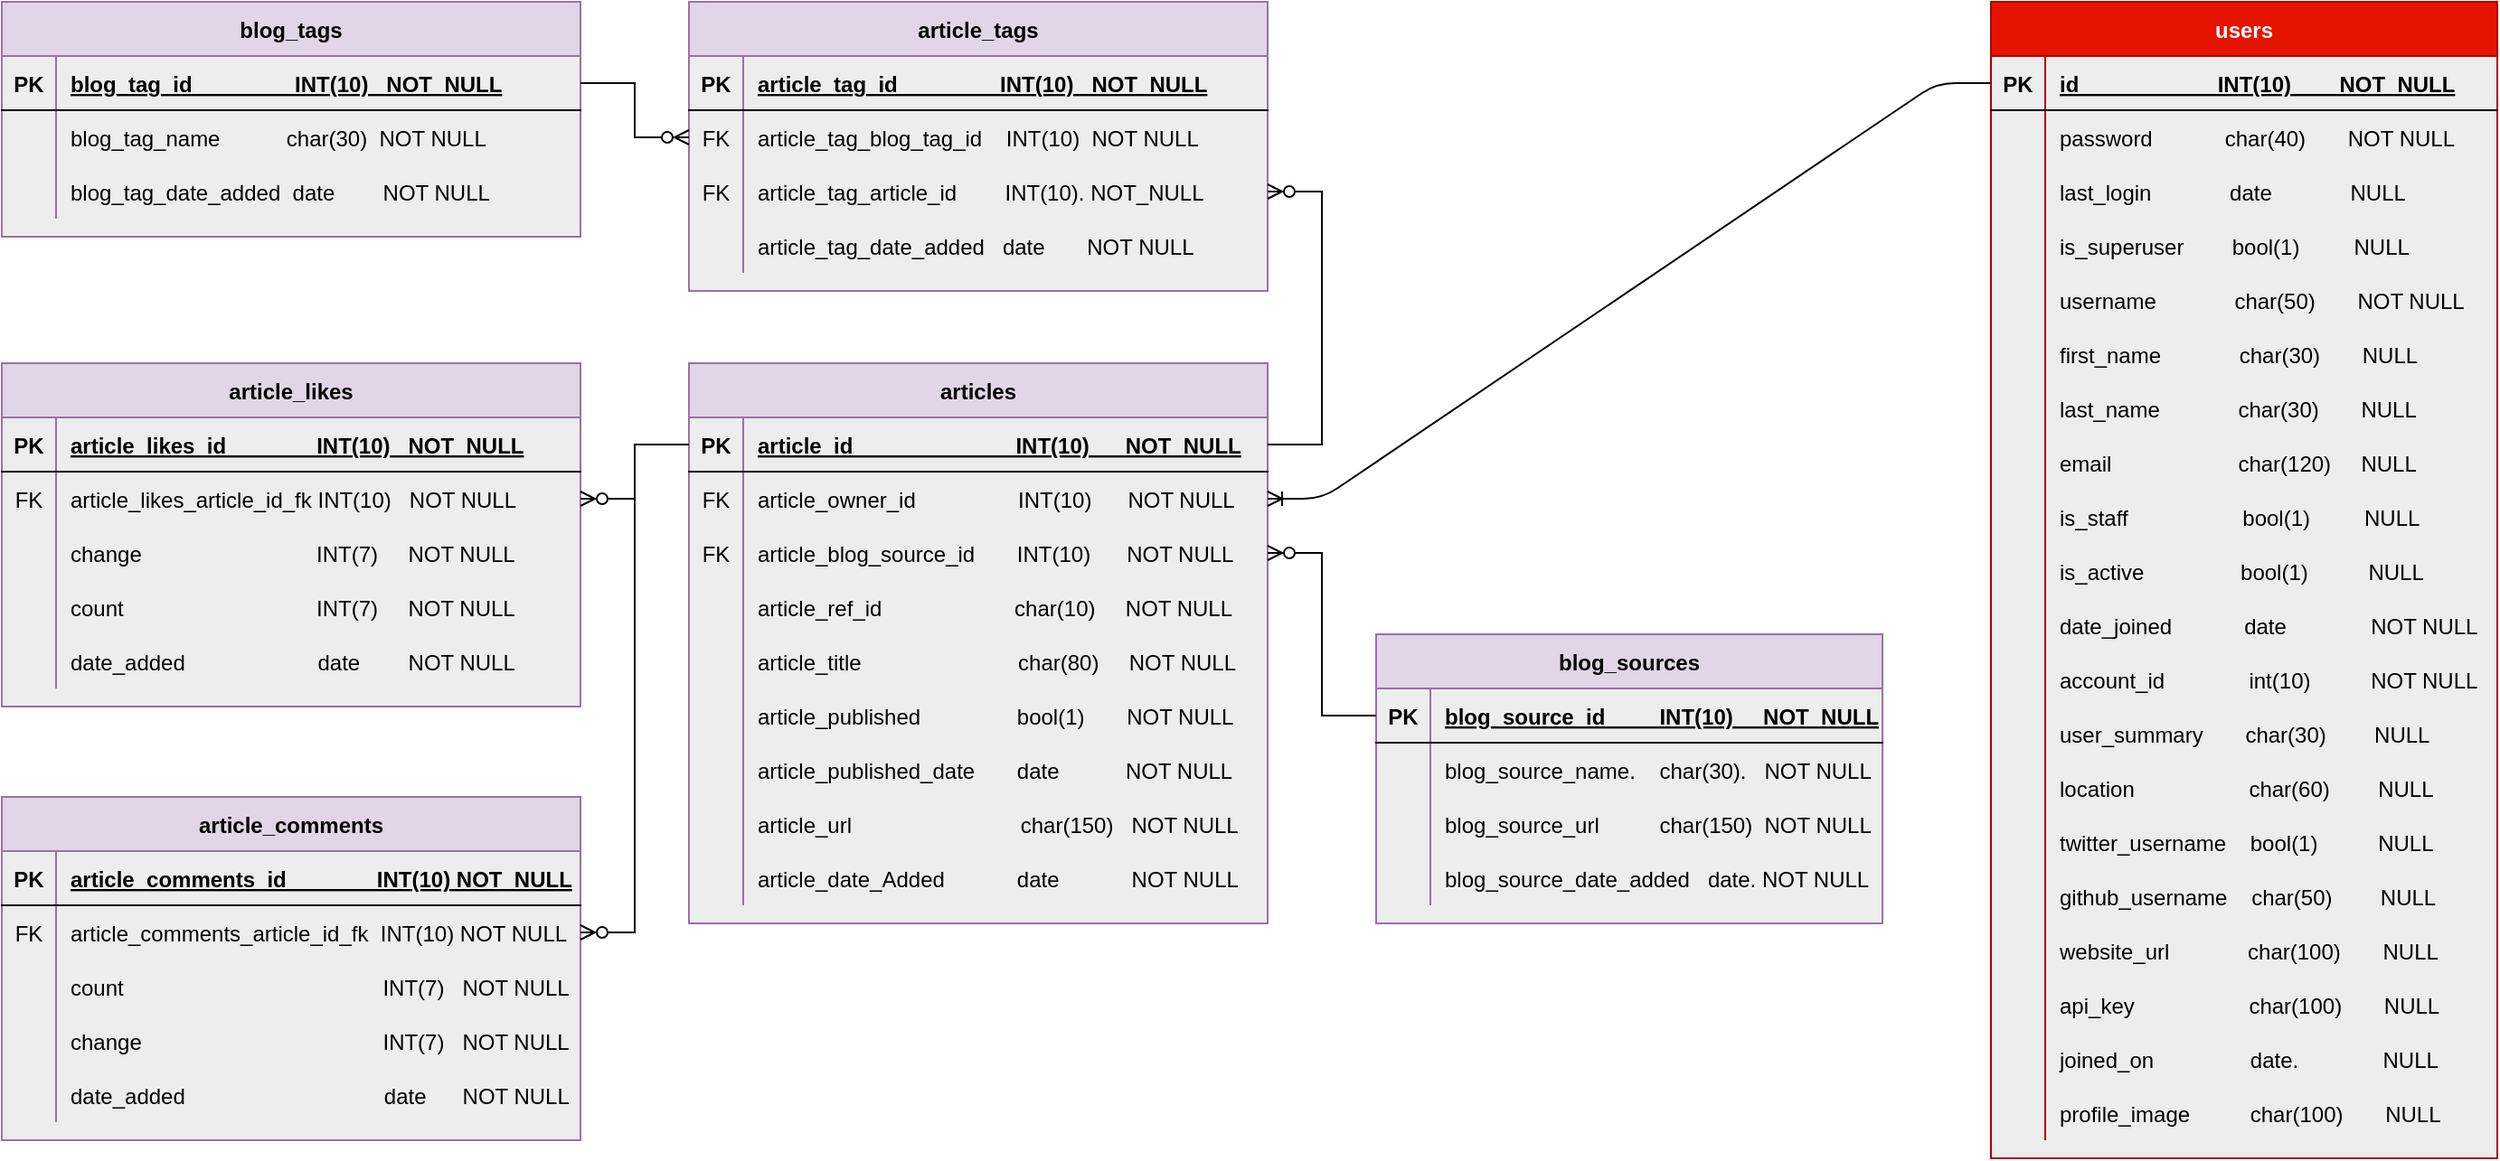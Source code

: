 <mxfile>
    <diagram id="R2lEEEUBdFMjLlhIrx00" name="Page-1">
        <mxGraphModel dx="1155" dy="866" grid="1" gridSize="10" guides="1" tooltips="1" connect="1" arrows="1" fold="1" page="1" pageScale="1" pageWidth="1654" pageHeight="1169" math="0" shadow="0" extFonts="Permanent Marker^https://fonts.googleapis.com/css?family=Permanent+Marker">
            <root>
                <mxCell id="0"/>
                <mxCell id="1" parent="0"/>
                <mxCell id="Ue4qwnbdkl6kaEeWjxki-61" value="articles" style="shape=table;startSize=30;container=1;collapsible=1;childLayout=tableLayout;fixedRows=1;rowLines=0;fontStyle=1;align=center;resizeLast=1;fillColor=#e1d5e7;strokeColor=#9673a6;swimlaneFillColor=#EDEDED;" parent="1" vertex="1">
                    <mxGeometry x="520" y="440" width="320" height="310" as="geometry"/>
                </mxCell>
                <mxCell id="Ue4qwnbdkl6kaEeWjxki-62" value="" style="shape=partialRectangle;collapsible=0;dropTarget=0;pointerEvents=0;fillColor=none;points=[[0,0.5],[1,0.5]];portConstraint=eastwest;top=0;left=0;right=0;bottom=1;" parent="Ue4qwnbdkl6kaEeWjxki-61" vertex="1">
                    <mxGeometry y="30" width="320" height="30" as="geometry"/>
                </mxCell>
                <mxCell id="Ue4qwnbdkl6kaEeWjxki-63" value="PK" style="shape=partialRectangle;overflow=hidden;connectable=0;fillColor=none;top=0;left=0;bottom=0;right=0;fontStyle=1;" parent="Ue4qwnbdkl6kaEeWjxki-62" vertex="1">
                    <mxGeometry width="30" height="30" as="geometry">
                        <mxRectangle width="30" height="30" as="alternateBounds"/>
                    </mxGeometry>
                </mxCell>
                <mxCell id="Ue4qwnbdkl6kaEeWjxki-64" value="article_id                           INT(10)      NOT_NULL" style="shape=partialRectangle;overflow=hidden;connectable=0;fillColor=none;top=0;left=0;bottom=0;right=0;align=left;spacingLeft=6;fontStyle=5;" parent="Ue4qwnbdkl6kaEeWjxki-62" vertex="1">
                    <mxGeometry x="30" width="290" height="30" as="geometry">
                        <mxRectangle width="290" height="30" as="alternateBounds"/>
                    </mxGeometry>
                </mxCell>
                <mxCell id="Ue4qwnbdkl6kaEeWjxki-101" value="" style="shape=tableRow;horizontal=0;startSize=0;swimlaneHead=0;swimlaneBody=0;fillColor=none;collapsible=0;dropTarget=0;points=[[0,0.5],[1,0.5]];portConstraint=eastwest;top=0;left=0;right=0;bottom=0;" parent="Ue4qwnbdkl6kaEeWjxki-61" vertex="1">
                    <mxGeometry y="60" width="320" height="30" as="geometry"/>
                </mxCell>
                <mxCell id="Ue4qwnbdkl6kaEeWjxki-102" value="FK" style="shape=partialRectangle;connectable=0;fillColor=none;top=0;left=0;bottom=0;right=0;editable=1;overflow=hidden;" parent="Ue4qwnbdkl6kaEeWjxki-101" vertex="1">
                    <mxGeometry width="30" height="30" as="geometry">
                        <mxRectangle width="30" height="30" as="alternateBounds"/>
                    </mxGeometry>
                </mxCell>
                <mxCell id="Ue4qwnbdkl6kaEeWjxki-103" value="article_owner_id                 INT(10)      NOT NULL" style="shape=partialRectangle;connectable=0;fillColor=none;top=0;left=0;bottom=0;right=0;align=left;spacingLeft=6;overflow=hidden;" parent="Ue4qwnbdkl6kaEeWjxki-101" vertex="1">
                    <mxGeometry x="30" width="290" height="30" as="geometry">
                        <mxRectangle width="290" height="30" as="alternateBounds"/>
                    </mxGeometry>
                </mxCell>
                <mxCell id="Ue4qwnbdkl6kaEeWjxki-65" value="" style="shape=partialRectangle;collapsible=0;dropTarget=0;pointerEvents=0;fillColor=none;points=[[0,0.5],[1,0.5]];portConstraint=eastwest;top=0;left=0;right=0;bottom=0;" parent="Ue4qwnbdkl6kaEeWjxki-61" vertex="1">
                    <mxGeometry y="90" width="320" height="30" as="geometry"/>
                </mxCell>
                <mxCell id="Ue4qwnbdkl6kaEeWjxki-66" value="FK" style="shape=partialRectangle;overflow=hidden;connectable=0;fillColor=none;top=0;left=0;bottom=0;right=0;" parent="Ue4qwnbdkl6kaEeWjxki-65" vertex="1">
                    <mxGeometry width="30" height="30" as="geometry">
                        <mxRectangle width="30" height="30" as="alternateBounds"/>
                    </mxGeometry>
                </mxCell>
                <mxCell id="Ue4qwnbdkl6kaEeWjxki-67" value="article_blog_source_id       INT(10)      NOT NULL" style="shape=partialRectangle;overflow=hidden;connectable=0;fillColor=none;top=0;left=0;bottom=0;right=0;align=left;spacingLeft=6;" parent="Ue4qwnbdkl6kaEeWjxki-65" vertex="1">
                    <mxGeometry x="30" width="290" height="30" as="geometry">
                        <mxRectangle width="290" height="30" as="alternateBounds"/>
                    </mxGeometry>
                </mxCell>
                <mxCell id="Ue4qwnbdkl6kaEeWjxki-68" value="" style="shape=tableRow;horizontal=0;startSize=0;swimlaneHead=0;swimlaneBody=0;fillColor=none;collapsible=0;dropTarget=0;points=[[0,0.5],[1,0.5]];portConstraint=eastwest;top=0;left=0;right=0;bottom=0;" parent="Ue4qwnbdkl6kaEeWjxki-61" vertex="1">
                    <mxGeometry y="120" width="320" height="30" as="geometry"/>
                </mxCell>
                <mxCell id="Ue4qwnbdkl6kaEeWjxki-69" value="" style="shape=partialRectangle;connectable=0;fillColor=none;top=0;left=0;bottom=0;right=0;fontStyle=0;overflow=hidden;" parent="Ue4qwnbdkl6kaEeWjxki-68" vertex="1">
                    <mxGeometry width="30" height="30" as="geometry">
                        <mxRectangle width="30" height="30" as="alternateBounds"/>
                    </mxGeometry>
                </mxCell>
                <mxCell id="Ue4qwnbdkl6kaEeWjxki-70" value="article_ref_id                      char(10)     NOT NULL" style="shape=partialRectangle;connectable=0;fillColor=none;top=0;left=0;bottom=0;right=0;align=left;spacingLeft=6;fontStyle=0;overflow=hidden;" parent="Ue4qwnbdkl6kaEeWjxki-68" vertex="1">
                    <mxGeometry x="30" width="290" height="30" as="geometry">
                        <mxRectangle width="290" height="30" as="alternateBounds"/>
                    </mxGeometry>
                </mxCell>
                <mxCell id="Ue4qwnbdkl6kaEeWjxki-71" value="" style="shape=tableRow;horizontal=0;startSize=0;swimlaneHead=0;swimlaneBody=0;fillColor=none;collapsible=0;dropTarget=0;points=[[0,0.5],[1,0.5]];portConstraint=eastwest;top=0;left=0;right=0;bottom=0;" parent="Ue4qwnbdkl6kaEeWjxki-61" vertex="1">
                    <mxGeometry y="150" width="320" height="30" as="geometry"/>
                </mxCell>
                <mxCell id="Ue4qwnbdkl6kaEeWjxki-72" value="" style="shape=partialRectangle;connectable=0;fillColor=none;top=0;left=0;bottom=0;right=0;editable=1;overflow=hidden;" parent="Ue4qwnbdkl6kaEeWjxki-71" vertex="1">
                    <mxGeometry width="30" height="30" as="geometry">
                        <mxRectangle width="30" height="30" as="alternateBounds"/>
                    </mxGeometry>
                </mxCell>
                <mxCell id="Ue4qwnbdkl6kaEeWjxki-73" value="article_title                          char(80)     NOT NULL" style="shape=partialRectangle;connectable=0;fillColor=none;top=0;left=0;bottom=0;right=0;align=left;spacingLeft=6;overflow=hidden;" parent="Ue4qwnbdkl6kaEeWjxki-71" vertex="1">
                    <mxGeometry x="30" width="290" height="30" as="geometry">
                        <mxRectangle width="290" height="30" as="alternateBounds"/>
                    </mxGeometry>
                </mxCell>
                <mxCell id="Ue4qwnbdkl6kaEeWjxki-74" value="" style="shape=tableRow;horizontal=0;startSize=0;swimlaneHead=0;swimlaneBody=0;fillColor=none;collapsible=0;dropTarget=0;points=[[0,0.5],[1,0.5]];portConstraint=eastwest;top=0;left=0;right=0;bottom=0;" parent="Ue4qwnbdkl6kaEeWjxki-61" vertex="1">
                    <mxGeometry y="180" width="320" height="30" as="geometry"/>
                </mxCell>
                <mxCell id="Ue4qwnbdkl6kaEeWjxki-75" value="" style="shape=partialRectangle;connectable=0;fillColor=none;top=0;left=0;bottom=0;right=0;editable=1;overflow=hidden;" parent="Ue4qwnbdkl6kaEeWjxki-74" vertex="1">
                    <mxGeometry width="30" height="30" as="geometry">
                        <mxRectangle width="30" height="30" as="alternateBounds"/>
                    </mxGeometry>
                </mxCell>
                <mxCell id="Ue4qwnbdkl6kaEeWjxki-76" value="article_published                bool(1)       NOT NULL" style="shape=partialRectangle;connectable=0;fillColor=none;top=0;left=0;bottom=0;right=0;align=left;spacingLeft=6;overflow=hidden;" parent="Ue4qwnbdkl6kaEeWjxki-74" vertex="1">
                    <mxGeometry x="30" width="290" height="30" as="geometry">
                        <mxRectangle width="290" height="30" as="alternateBounds"/>
                    </mxGeometry>
                </mxCell>
                <mxCell id="Ue4qwnbdkl6kaEeWjxki-77" value="" style="shape=tableRow;horizontal=0;startSize=0;swimlaneHead=0;swimlaneBody=0;fillColor=none;collapsible=0;dropTarget=0;points=[[0,0.5],[1,0.5]];portConstraint=eastwest;top=0;left=0;right=0;bottom=0;" parent="Ue4qwnbdkl6kaEeWjxki-61" vertex="1">
                    <mxGeometry y="210" width="320" height="30" as="geometry"/>
                </mxCell>
                <mxCell id="Ue4qwnbdkl6kaEeWjxki-78" value="" style="shape=partialRectangle;connectable=0;fillColor=none;top=0;left=0;bottom=0;right=0;editable=1;overflow=hidden;" parent="Ue4qwnbdkl6kaEeWjxki-77" vertex="1">
                    <mxGeometry width="30" height="30" as="geometry">
                        <mxRectangle width="30" height="30" as="alternateBounds"/>
                    </mxGeometry>
                </mxCell>
                <mxCell id="Ue4qwnbdkl6kaEeWjxki-79" value="article_published_date       date           NOT NULL" style="shape=partialRectangle;connectable=0;fillColor=none;top=0;left=0;bottom=0;right=0;align=left;spacingLeft=6;overflow=hidden;" parent="Ue4qwnbdkl6kaEeWjxki-77" vertex="1">
                    <mxGeometry x="30" width="290" height="30" as="geometry">
                        <mxRectangle width="290" height="30" as="alternateBounds"/>
                    </mxGeometry>
                </mxCell>
                <mxCell id="Ue4qwnbdkl6kaEeWjxki-80" value="" style="shape=tableRow;horizontal=0;startSize=0;swimlaneHead=0;swimlaneBody=0;fillColor=none;collapsible=0;dropTarget=0;points=[[0,0.5],[1,0.5]];portConstraint=eastwest;top=0;left=0;right=0;bottom=0;" parent="Ue4qwnbdkl6kaEeWjxki-61" vertex="1">
                    <mxGeometry y="240" width="320" height="30" as="geometry"/>
                </mxCell>
                <mxCell id="Ue4qwnbdkl6kaEeWjxki-81" value="" style="shape=partialRectangle;connectable=0;fillColor=none;top=0;left=0;bottom=0;right=0;editable=1;overflow=hidden;" parent="Ue4qwnbdkl6kaEeWjxki-80" vertex="1">
                    <mxGeometry width="30" height="30" as="geometry">
                        <mxRectangle width="30" height="30" as="alternateBounds"/>
                    </mxGeometry>
                </mxCell>
                <mxCell id="Ue4qwnbdkl6kaEeWjxki-82" value="article_url                            char(150)   NOT NULL" style="shape=partialRectangle;connectable=0;fillColor=none;top=0;left=0;bottom=0;right=0;align=left;spacingLeft=6;overflow=hidden;" parent="Ue4qwnbdkl6kaEeWjxki-80" vertex="1">
                    <mxGeometry x="30" width="290" height="30" as="geometry">
                        <mxRectangle width="290" height="30" as="alternateBounds"/>
                    </mxGeometry>
                </mxCell>
                <mxCell id="Ue4qwnbdkl6kaEeWjxki-98" value="" style="shape=tableRow;horizontal=0;startSize=0;swimlaneHead=0;swimlaneBody=0;fillColor=none;collapsible=0;dropTarget=0;points=[[0,0.5],[1,0.5]];portConstraint=eastwest;top=0;left=0;right=0;bottom=0;" parent="Ue4qwnbdkl6kaEeWjxki-61" vertex="1">
                    <mxGeometry y="270" width="320" height="30" as="geometry"/>
                </mxCell>
                <mxCell id="Ue4qwnbdkl6kaEeWjxki-99" value="" style="shape=partialRectangle;connectable=0;fillColor=none;top=0;left=0;bottom=0;right=0;editable=1;overflow=hidden;" parent="Ue4qwnbdkl6kaEeWjxki-98" vertex="1">
                    <mxGeometry width="30" height="30" as="geometry">
                        <mxRectangle width="30" height="30" as="alternateBounds"/>
                    </mxGeometry>
                </mxCell>
                <mxCell id="Ue4qwnbdkl6kaEeWjxki-100" value="article_date_Added            date            NOT NULL" style="shape=partialRectangle;connectable=0;fillColor=none;top=0;left=0;bottom=0;right=0;align=left;spacingLeft=6;overflow=hidden;" parent="Ue4qwnbdkl6kaEeWjxki-98" vertex="1">
                    <mxGeometry x="30" width="290" height="30" as="geometry">
                        <mxRectangle width="290" height="30" as="alternateBounds"/>
                    </mxGeometry>
                </mxCell>
                <mxCell id="Ue4qwnbdkl6kaEeWjxki-104" value="blog_sources" style="shape=table;startSize=30;container=1;collapsible=1;childLayout=tableLayout;fixedRows=1;rowLines=0;fontStyle=1;align=center;resizeLast=1;fillColor=#e1d5e7;strokeColor=#9673a6;swimlaneFillColor=#EDEDED;" parent="1" vertex="1">
                    <mxGeometry x="900" y="590" width="280" height="160" as="geometry"/>
                </mxCell>
                <mxCell id="Ue4qwnbdkl6kaEeWjxki-105" value="" style="shape=partialRectangle;collapsible=0;dropTarget=0;pointerEvents=0;fillColor=none;points=[[0,0.5],[1,0.5]];portConstraint=eastwest;top=0;left=0;right=0;bottom=1;" parent="Ue4qwnbdkl6kaEeWjxki-104" vertex="1">
                    <mxGeometry y="30" width="280" height="30" as="geometry"/>
                </mxCell>
                <mxCell id="Ue4qwnbdkl6kaEeWjxki-106" value="PK" style="shape=partialRectangle;overflow=hidden;connectable=0;fillColor=none;top=0;left=0;bottom=0;right=0;fontStyle=1;" parent="Ue4qwnbdkl6kaEeWjxki-105" vertex="1">
                    <mxGeometry width="30" height="30" as="geometry">
                        <mxRectangle width="30" height="30" as="alternateBounds"/>
                    </mxGeometry>
                </mxCell>
                <mxCell id="Ue4qwnbdkl6kaEeWjxki-107" value="blog_source_id         INT(10)     NOT_NULL" style="shape=partialRectangle;overflow=hidden;connectable=0;fillColor=none;top=0;left=0;bottom=0;right=0;align=left;spacingLeft=6;fontStyle=5;" parent="Ue4qwnbdkl6kaEeWjxki-105" vertex="1">
                    <mxGeometry x="30" width="250" height="30" as="geometry">
                        <mxRectangle width="250" height="30" as="alternateBounds"/>
                    </mxGeometry>
                </mxCell>
                <mxCell id="Ue4qwnbdkl6kaEeWjxki-108" value="" style="shape=partialRectangle;collapsible=0;dropTarget=0;pointerEvents=0;fillColor=none;points=[[0,0.5],[1,0.5]];portConstraint=eastwest;top=0;left=0;right=0;bottom=0;" parent="Ue4qwnbdkl6kaEeWjxki-104" vertex="1">
                    <mxGeometry y="60" width="280" height="30" as="geometry"/>
                </mxCell>
                <mxCell id="Ue4qwnbdkl6kaEeWjxki-109" value="" style="shape=partialRectangle;overflow=hidden;connectable=0;fillColor=none;top=0;left=0;bottom=0;right=0;" parent="Ue4qwnbdkl6kaEeWjxki-108" vertex="1">
                    <mxGeometry width="30" height="30" as="geometry">
                        <mxRectangle width="30" height="30" as="alternateBounds"/>
                    </mxGeometry>
                </mxCell>
                <mxCell id="Ue4qwnbdkl6kaEeWjxki-110" value="blog_source_name.    char(30).   NOT NULL" style="shape=partialRectangle;overflow=hidden;connectable=0;fillColor=none;top=0;left=0;bottom=0;right=0;align=left;spacingLeft=6;" parent="Ue4qwnbdkl6kaEeWjxki-108" vertex="1">
                    <mxGeometry x="30" width="250" height="30" as="geometry">
                        <mxRectangle width="250" height="30" as="alternateBounds"/>
                    </mxGeometry>
                </mxCell>
                <mxCell id="Ue4qwnbdkl6kaEeWjxki-111" value="" style="shape=tableRow;horizontal=0;startSize=0;swimlaneHead=0;swimlaneBody=0;fillColor=none;collapsible=0;dropTarget=0;points=[[0,0.5],[1,0.5]];portConstraint=eastwest;top=0;left=0;right=0;bottom=0;" parent="Ue4qwnbdkl6kaEeWjxki-104" vertex="1">
                    <mxGeometry y="90" width="280" height="30" as="geometry"/>
                </mxCell>
                <mxCell id="Ue4qwnbdkl6kaEeWjxki-112" value="" style="shape=partialRectangle;connectable=0;fillColor=none;top=0;left=0;bottom=0;right=0;fontStyle=0;overflow=hidden;" parent="Ue4qwnbdkl6kaEeWjxki-111" vertex="1">
                    <mxGeometry width="30" height="30" as="geometry">
                        <mxRectangle width="30" height="30" as="alternateBounds"/>
                    </mxGeometry>
                </mxCell>
                <mxCell id="Ue4qwnbdkl6kaEeWjxki-113" value="blog_source_url          char(150)  NOT NULL" style="shape=partialRectangle;connectable=0;fillColor=none;top=0;left=0;bottom=0;right=0;align=left;spacingLeft=6;fontStyle=0;overflow=hidden;" parent="Ue4qwnbdkl6kaEeWjxki-111" vertex="1">
                    <mxGeometry x="30" width="250" height="30" as="geometry">
                        <mxRectangle width="250" height="30" as="alternateBounds"/>
                    </mxGeometry>
                </mxCell>
                <mxCell id="Ue4qwnbdkl6kaEeWjxki-114" value="" style="shape=tableRow;horizontal=0;startSize=0;swimlaneHead=0;swimlaneBody=0;fillColor=none;collapsible=0;dropTarget=0;points=[[0,0.5],[1,0.5]];portConstraint=eastwest;top=0;left=0;right=0;bottom=0;" parent="Ue4qwnbdkl6kaEeWjxki-104" vertex="1">
                    <mxGeometry y="120" width="280" height="30" as="geometry"/>
                </mxCell>
                <mxCell id="Ue4qwnbdkl6kaEeWjxki-115" value="" style="shape=partialRectangle;connectable=0;fillColor=none;top=0;left=0;bottom=0;right=0;editable=1;overflow=hidden;" parent="Ue4qwnbdkl6kaEeWjxki-114" vertex="1">
                    <mxGeometry width="30" height="30" as="geometry">
                        <mxRectangle width="30" height="30" as="alternateBounds"/>
                    </mxGeometry>
                </mxCell>
                <mxCell id="Ue4qwnbdkl6kaEeWjxki-116" value="blog_source_date_added   date. NOT NULL" style="shape=partialRectangle;connectable=0;fillColor=none;top=0;left=0;bottom=0;right=0;align=left;spacingLeft=6;overflow=hidden;" parent="Ue4qwnbdkl6kaEeWjxki-114" vertex="1">
                    <mxGeometry x="30" width="250" height="30" as="geometry">
                        <mxRectangle width="250" height="30" as="alternateBounds"/>
                    </mxGeometry>
                </mxCell>
                <mxCell id="Ue4qwnbdkl6kaEeWjxki-129" value="blog_tags" style="shape=table;startSize=30;container=1;collapsible=1;childLayout=tableLayout;fixedRows=1;rowLines=0;fontStyle=1;align=center;resizeLast=1;fillColor=#e1d5e7;strokeColor=#9673a6;swimlaneFillColor=#EDEDED;" parent="1" vertex="1">
                    <mxGeometry x="140" y="240" width="320" height="130" as="geometry"/>
                </mxCell>
                <mxCell id="Ue4qwnbdkl6kaEeWjxki-130" value="" style="shape=partialRectangle;collapsible=0;dropTarget=0;pointerEvents=0;fillColor=none;points=[[0,0.5],[1,0.5]];portConstraint=eastwest;top=0;left=0;right=0;bottom=1;" parent="Ue4qwnbdkl6kaEeWjxki-129" vertex="1">
                    <mxGeometry y="30" width="320" height="30" as="geometry"/>
                </mxCell>
                <mxCell id="Ue4qwnbdkl6kaEeWjxki-131" value="PK" style="shape=partialRectangle;overflow=hidden;connectable=0;fillColor=none;top=0;left=0;bottom=0;right=0;fontStyle=1;" parent="Ue4qwnbdkl6kaEeWjxki-130" vertex="1">
                    <mxGeometry width="30" height="30" as="geometry">
                        <mxRectangle width="30" height="30" as="alternateBounds"/>
                    </mxGeometry>
                </mxCell>
                <mxCell id="Ue4qwnbdkl6kaEeWjxki-132" value="blog_tag_id                 INT(10)   NOT_NULL" style="shape=partialRectangle;overflow=hidden;connectable=0;fillColor=none;top=0;left=0;bottom=0;right=0;align=left;spacingLeft=6;fontStyle=5;" parent="Ue4qwnbdkl6kaEeWjxki-130" vertex="1">
                    <mxGeometry x="30" width="290" height="30" as="geometry">
                        <mxRectangle width="290" height="30" as="alternateBounds"/>
                    </mxGeometry>
                </mxCell>
                <mxCell id="Ue4qwnbdkl6kaEeWjxki-133" value="" style="shape=partialRectangle;collapsible=0;dropTarget=0;pointerEvents=0;fillColor=none;points=[[0,0.5],[1,0.5]];portConstraint=eastwest;top=0;left=0;right=0;bottom=0;" parent="Ue4qwnbdkl6kaEeWjxki-129" vertex="1">
                    <mxGeometry y="60" width="320" height="30" as="geometry"/>
                </mxCell>
                <mxCell id="Ue4qwnbdkl6kaEeWjxki-134" value="" style="shape=partialRectangle;overflow=hidden;connectable=0;fillColor=none;top=0;left=0;bottom=0;right=0;" parent="Ue4qwnbdkl6kaEeWjxki-133" vertex="1">
                    <mxGeometry width="30" height="30" as="geometry">
                        <mxRectangle width="30" height="30" as="alternateBounds"/>
                    </mxGeometry>
                </mxCell>
                <mxCell id="Ue4qwnbdkl6kaEeWjxki-135" value="blog_tag_name           char(30)  NOT NULL" style="shape=partialRectangle;overflow=hidden;connectable=0;fillColor=none;top=0;left=0;bottom=0;right=0;align=left;spacingLeft=6;" parent="Ue4qwnbdkl6kaEeWjxki-133" vertex="1">
                    <mxGeometry x="30" width="290" height="30" as="geometry">
                        <mxRectangle width="290" height="30" as="alternateBounds"/>
                    </mxGeometry>
                </mxCell>
                <mxCell id="Ue4qwnbdkl6kaEeWjxki-139" value="" style="shape=tableRow;horizontal=0;startSize=0;swimlaneHead=0;swimlaneBody=0;fillColor=none;collapsible=0;dropTarget=0;points=[[0,0.5],[1,0.5]];portConstraint=eastwest;top=0;left=0;right=0;bottom=0;" parent="Ue4qwnbdkl6kaEeWjxki-129" vertex="1">
                    <mxGeometry y="90" width="320" height="30" as="geometry"/>
                </mxCell>
                <mxCell id="Ue4qwnbdkl6kaEeWjxki-140" value="" style="shape=partialRectangle;connectable=0;fillColor=none;top=0;left=0;bottom=0;right=0;editable=1;overflow=hidden;" parent="Ue4qwnbdkl6kaEeWjxki-139" vertex="1">
                    <mxGeometry width="30" height="30" as="geometry">
                        <mxRectangle width="30" height="30" as="alternateBounds"/>
                    </mxGeometry>
                </mxCell>
                <mxCell id="Ue4qwnbdkl6kaEeWjxki-141" value="blog_tag_date_added  date        NOT NULL" style="shape=partialRectangle;connectable=0;fillColor=none;top=0;left=0;bottom=0;right=0;align=left;spacingLeft=6;overflow=hidden;" parent="Ue4qwnbdkl6kaEeWjxki-139" vertex="1">
                    <mxGeometry x="30" width="290" height="30" as="geometry">
                        <mxRectangle width="290" height="30" as="alternateBounds"/>
                    </mxGeometry>
                </mxCell>
                <mxCell id="Ue4qwnbdkl6kaEeWjxki-153" value="" style="edgeStyle=entityRelationEdgeStyle;fontSize=12;html=1;endArrow=ERzeroToMany;endFill=1;rounded=0;exitX=0;exitY=0.5;exitDx=0;exitDy=0;entryX=1;entryY=0.5;entryDx=0;entryDy=0;" parent="1" source="Ue4qwnbdkl6kaEeWjxki-105" target="Ue4qwnbdkl6kaEeWjxki-65" edge="1">
                    <mxGeometry width="100" height="100" relative="1" as="geometry">
                        <mxPoint x="430" y="320" as="sourcePoint"/>
                        <mxPoint x="310" y="320" as="targetPoint"/>
                    </mxGeometry>
                </mxCell>
                <mxCell id="Ue4qwnbdkl6kaEeWjxki-154" value="article_likes" style="shape=table;startSize=30;container=1;collapsible=1;childLayout=tableLayout;fixedRows=1;rowLines=0;fontStyle=1;align=center;resizeLast=1;fillColor=#e1d5e7;strokeColor=#9673a6;swimlaneFillColor=#EDEDED;" parent="1" vertex="1">
                    <mxGeometry x="140" y="440" width="320" height="190" as="geometry">
                        <mxRectangle x="80" y="480" width="110" height="30" as="alternateBounds"/>
                    </mxGeometry>
                </mxCell>
                <mxCell id="Ue4qwnbdkl6kaEeWjxki-155" value="" style="shape=partialRectangle;collapsible=0;dropTarget=0;pointerEvents=0;fillColor=none;points=[[0,0.5],[1,0.5]];portConstraint=eastwest;top=0;left=0;right=0;bottom=1;" parent="Ue4qwnbdkl6kaEeWjxki-154" vertex="1">
                    <mxGeometry y="30" width="320" height="30" as="geometry"/>
                </mxCell>
                <mxCell id="Ue4qwnbdkl6kaEeWjxki-156" value="PK" style="shape=partialRectangle;overflow=hidden;connectable=0;fillColor=none;top=0;left=0;bottom=0;right=0;fontStyle=1;" parent="Ue4qwnbdkl6kaEeWjxki-155" vertex="1">
                    <mxGeometry width="30" height="30" as="geometry">
                        <mxRectangle width="30" height="30" as="alternateBounds"/>
                    </mxGeometry>
                </mxCell>
                <mxCell id="Ue4qwnbdkl6kaEeWjxki-157" value="article_likes_id               INT(10)   NOT_NULL" style="shape=partialRectangle;overflow=hidden;connectable=0;fillColor=none;top=0;left=0;bottom=0;right=0;align=left;spacingLeft=6;fontStyle=5;" parent="Ue4qwnbdkl6kaEeWjxki-155" vertex="1">
                    <mxGeometry x="30" width="290" height="30" as="geometry">
                        <mxRectangle width="290" height="30" as="alternateBounds"/>
                    </mxGeometry>
                </mxCell>
                <mxCell id="Ue4qwnbdkl6kaEeWjxki-158" value="" style="shape=partialRectangle;collapsible=0;dropTarget=0;pointerEvents=0;fillColor=none;points=[[0,0.5],[1,0.5]];portConstraint=eastwest;top=0;left=0;right=0;bottom=0;" parent="Ue4qwnbdkl6kaEeWjxki-154" vertex="1">
                    <mxGeometry y="60" width="320" height="30" as="geometry"/>
                </mxCell>
                <mxCell id="Ue4qwnbdkl6kaEeWjxki-159" value="FK" style="shape=partialRectangle;overflow=hidden;connectable=0;fillColor=none;top=0;left=0;bottom=0;right=0;" parent="Ue4qwnbdkl6kaEeWjxki-158" vertex="1">
                    <mxGeometry width="30" height="30" as="geometry">
                        <mxRectangle width="30" height="30" as="alternateBounds"/>
                    </mxGeometry>
                </mxCell>
                <mxCell id="Ue4qwnbdkl6kaEeWjxki-160" value="article_likes_article_id_fk INT(10)   NOT NULL" style="shape=partialRectangle;overflow=hidden;connectable=0;fillColor=none;top=0;left=0;bottom=0;right=0;align=left;spacingLeft=6;" parent="Ue4qwnbdkl6kaEeWjxki-158" vertex="1">
                    <mxGeometry x="30" width="290" height="30" as="geometry">
                        <mxRectangle width="290" height="30" as="alternateBounds"/>
                    </mxGeometry>
                </mxCell>
                <mxCell id="Ue4qwnbdkl6kaEeWjxki-164" value="" style="shape=tableRow;horizontal=0;startSize=0;swimlaneHead=0;swimlaneBody=0;fillColor=none;collapsible=0;dropTarget=0;points=[[0,0.5],[1,0.5]];portConstraint=eastwest;top=0;left=0;right=0;bottom=0;" parent="Ue4qwnbdkl6kaEeWjxki-154" vertex="1">
                    <mxGeometry y="90" width="320" height="30" as="geometry"/>
                </mxCell>
                <mxCell id="Ue4qwnbdkl6kaEeWjxki-165" value="" style="shape=partialRectangle;connectable=0;fillColor=none;top=0;left=0;bottom=0;right=0;editable=1;overflow=hidden;" parent="Ue4qwnbdkl6kaEeWjxki-164" vertex="1">
                    <mxGeometry width="30" height="30" as="geometry">
                        <mxRectangle width="30" height="30" as="alternateBounds"/>
                    </mxGeometry>
                </mxCell>
                <mxCell id="Ue4qwnbdkl6kaEeWjxki-166" value="change                             INT(7)     NOT NULL" style="shape=partialRectangle;connectable=0;fillColor=none;top=0;left=0;bottom=0;right=0;align=left;spacingLeft=6;overflow=hidden;" parent="Ue4qwnbdkl6kaEeWjxki-164" vertex="1">
                    <mxGeometry x="30" width="290" height="30" as="geometry">
                        <mxRectangle width="290" height="30" as="alternateBounds"/>
                    </mxGeometry>
                </mxCell>
                <mxCell id="12" value="" style="shape=tableRow;horizontal=0;startSize=0;swimlaneHead=0;swimlaneBody=0;fillColor=none;collapsible=0;dropTarget=0;points=[[0,0.5],[1,0.5]];portConstraint=eastwest;top=0;left=0;right=0;bottom=0;" vertex="1" parent="Ue4qwnbdkl6kaEeWjxki-154">
                    <mxGeometry y="120" width="320" height="30" as="geometry"/>
                </mxCell>
                <mxCell id="13" value="" style="shape=partialRectangle;connectable=0;fillColor=none;top=0;left=0;bottom=0;right=0;editable=1;overflow=hidden;" vertex="1" parent="12">
                    <mxGeometry width="30" height="30" as="geometry">
                        <mxRectangle width="30" height="30" as="alternateBounds"/>
                    </mxGeometry>
                </mxCell>
                <mxCell id="14" value="count                                INT(7)     NOT NULL" style="shape=partialRectangle;connectable=0;fillColor=none;top=0;left=0;bottom=0;right=0;align=left;spacingLeft=6;overflow=hidden;" vertex="1" parent="12">
                    <mxGeometry x="30" width="290" height="30" as="geometry">
                        <mxRectangle width="290" height="30" as="alternateBounds"/>
                    </mxGeometry>
                </mxCell>
                <mxCell id="Ue4qwnbdkl6kaEeWjxki-161" value="" style="shape=tableRow;horizontal=0;startSize=0;swimlaneHead=0;swimlaneBody=0;fillColor=none;collapsible=0;dropTarget=0;points=[[0,0.5],[1,0.5]];portConstraint=eastwest;top=0;left=0;right=0;bottom=0;" parent="Ue4qwnbdkl6kaEeWjxki-154" vertex="1">
                    <mxGeometry y="150" width="320" height="30" as="geometry"/>
                </mxCell>
                <mxCell id="Ue4qwnbdkl6kaEeWjxki-162" value="" style="shape=partialRectangle;connectable=0;fillColor=none;top=0;left=0;bottom=0;right=0;editable=1;overflow=hidden;" parent="Ue4qwnbdkl6kaEeWjxki-161" vertex="1">
                    <mxGeometry width="30" height="30" as="geometry">
                        <mxRectangle width="30" height="30" as="alternateBounds"/>
                    </mxGeometry>
                </mxCell>
                <mxCell id="Ue4qwnbdkl6kaEeWjxki-163" value="date_added                      date        NOT NULL" style="shape=partialRectangle;connectable=0;fillColor=none;top=0;left=0;bottom=0;right=0;align=left;spacingLeft=6;overflow=hidden;" parent="Ue4qwnbdkl6kaEeWjxki-161" vertex="1">
                    <mxGeometry x="30" width="290" height="30" as="geometry">
                        <mxRectangle width="290" height="30" as="alternateBounds"/>
                    </mxGeometry>
                </mxCell>
                <mxCell id="Ue4qwnbdkl6kaEeWjxki-167" value="article_comments" style="shape=table;startSize=30;container=1;collapsible=1;childLayout=tableLayout;fixedRows=1;rowLines=0;fontStyle=1;align=center;resizeLast=1;fillColor=#e1d5e7;strokeColor=#9673a6;swimlaneFillColor=#EDEDED;" parent="1" vertex="1">
                    <mxGeometry x="140" y="680" width="320" height="190" as="geometry"/>
                </mxCell>
                <mxCell id="Ue4qwnbdkl6kaEeWjxki-168" value="" style="shape=partialRectangle;collapsible=0;dropTarget=0;pointerEvents=0;fillColor=none;points=[[0,0.5],[1,0.5]];portConstraint=eastwest;top=0;left=0;right=0;bottom=1;" parent="Ue4qwnbdkl6kaEeWjxki-167" vertex="1">
                    <mxGeometry y="30" width="320" height="30" as="geometry"/>
                </mxCell>
                <mxCell id="Ue4qwnbdkl6kaEeWjxki-169" value="PK" style="shape=partialRectangle;overflow=hidden;connectable=0;fillColor=none;top=0;left=0;bottom=0;right=0;fontStyle=1;" parent="Ue4qwnbdkl6kaEeWjxki-168" vertex="1">
                    <mxGeometry width="30" height="30" as="geometry">
                        <mxRectangle width="30" height="30" as="alternateBounds"/>
                    </mxGeometry>
                </mxCell>
                <mxCell id="Ue4qwnbdkl6kaEeWjxki-170" value="article_comments_id               INT(10) NOT_NULL" style="shape=partialRectangle;overflow=hidden;connectable=0;fillColor=none;top=0;left=0;bottom=0;right=0;align=left;spacingLeft=6;fontStyle=5;" parent="Ue4qwnbdkl6kaEeWjxki-168" vertex="1">
                    <mxGeometry x="30" width="290" height="30" as="geometry">
                        <mxRectangle width="290" height="30" as="alternateBounds"/>
                    </mxGeometry>
                </mxCell>
                <mxCell id="Ue4qwnbdkl6kaEeWjxki-171" value="" style="shape=partialRectangle;collapsible=0;dropTarget=0;pointerEvents=0;fillColor=none;points=[[0,0.5],[1,0.5]];portConstraint=eastwest;top=0;left=0;right=0;bottom=0;" parent="Ue4qwnbdkl6kaEeWjxki-167" vertex="1">
                    <mxGeometry y="60" width="320" height="30" as="geometry"/>
                </mxCell>
                <mxCell id="Ue4qwnbdkl6kaEeWjxki-172" value="FK" style="shape=partialRectangle;overflow=hidden;connectable=0;fillColor=none;top=0;left=0;bottom=0;right=0;" parent="Ue4qwnbdkl6kaEeWjxki-171" vertex="1">
                    <mxGeometry width="30" height="30" as="geometry">
                        <mxRectangle width="30" height="30" as="alternateBounds"/>
                    </mxGeometry>
                </mxCell>
                <mxCell id="Ue4qwnbdkl6kaEeWjxki-173" value="article_comments_article_id_fk  INT(10) NOT NULL" style="shape=partialRectangle;overflow=hidden;connectable=0;fillColor=none;top=0;left=0;bottom=0;right=0;align=left;spacingLeft=6;" parent="Ue4qwnbdkl6kaEeWjxki-171" vertex="1">
                    <mxGeometry x="30" width="290" height="30" as="geometry">
                        <mxRectangle width="290" height="30" as="alternateBounds"/>
                    </mxGeometry>
                </mxCell>
                <mxCell id="Ue4qwnbdkl6kaEeWjxki-174" value="" style="shape=tableRow;horizontal=0;startSize=0;swimlaneHead=0;swimlaneBody=0;fillColor=none;collapsible=0;dropTarget=0;points=[[0,0.5],[1,0.5]];portConstraint=eastwest;top=0;left=0;right=0;bottom=0;" parent="Ue4qwnbdkl6kaEeWjxki-167" vertex="1">
                    <mxGeometry y="90" width="320" height="30" as="geometry"/>
                </mxCell>
                <mxCell id="Ue4qwnbdkl6kaEeWjxki-175" value="" style="shape=partialRectangle;connectable=0;fillColor=none;top=0;left=0;bottom=0;right=0;editable=1;overflow=hidden;" parent="Ue4qwnbdkl6kaEeWjxki-174" vertex="1">
                    <mxGeometry width="30" height="30" as="geometry">
                        <mxRectangle width="30" height="30" as="alternateBounds"/>
                    </mxGeometry>
                </mxCell>
                <mxCell id="Ue4qwnbdkl6kaEeWjxki-176" value="count                                           INT(7)   NOT NULL" style="shape=partialRectangle;connectable=0;fillColor=none;top=0;left=0;bottom=0;right=0;align=left;spacingLeft=6;overflow=hidden;" parent="Ue4qwnbdkl6kaEeWjxki-174" vertex="1">
                    <mxGeometry x="30" width="290" height="30" as="geometry">
                        <mxRectangle width="290" height="30" as="alternateBounds"/>
                    </mxGeometry>
                </mxCell>
                <mxCell id="9" value="" style="shape=tableRow;horizontal=0;startSize=0;swimlaneHead=0;swimlaneBody=0;fillColor=none;collapsible=0;dropTarget=0;points=[[0,0.5],[1,0.5]];portConstraint=eastwest;top=0;left=0;right=0;bottom=0;" vertex="1" parent="Ue4qwnbdkl6kaEeWjxki-167">
                    <mxGeometry y="120" width="320" height="30" as="geometry"/>
                </mxCell>
                <mxCell id="10" value="" style="shape=partialRectangle;connectable=0;fillColor=none;top=0;left=0;bottom=0;right=0;editable=1;overflow=hidden;" vertex="1" parent="9">
                    <mxGeometry width="30" height="30" as="geometry">
                        <mxRectangle width="30" height="30" as="alternateBounds"/>
                    </mxGeometry>
                </mxCell>
                <mxCell id="11" value="change                                        INT(7)   NOT NULL" style="shape=partialRectangle;connectable=0;fillColor=none;top=0;left=0;bottom=0;right=0;align=left;spacingLeft=6;overflow=hidden;" vertex="1" parent="9">
                    <mxGeometry x="30" width="290" height="30" as="geometry">
                        <mxRectangle width="290" height="30" as="alternateBounds"/>
                    </mxGeometry>
                </mxCell>
                <mxCell id="Ue4qwnbdkl6kaEeWjxki-177" value="" style="shape=tableRow;horizontal=0;startSize=0;swimlaneHead=0;swimlaneBody=0;fillColor=none;collapsible=0;dropTarget=0;points=[[0,0.5],[1,0.5]];portConstraint=eastwest;top=0;left=0;right=0;bottom=0;" parent="Ue4qwnbdkl6kaEeWjxki-167" vertex="1">
                    <mxGeometry y="150" width="320" height="30" as="geometry"/>
                </mxCell>
                <mxCell id="Ue4qwnbdkl6kaEeWjxki-178" value="" style="shape=partialRectangle;connectable=0;fillColor=none;top=0;left=0;bottom=0;right=0;editable=1;overflow=hidden;" parent="Ue4qwnbdkl6kaEeWjxki-177" vertex="1">
                    <mxGeometry width="30" height="30" as="geometry">
                        <mxRectangle width="30" height="30" as="alternateBounds"/>
                    </mxGeometry>
                </mxCell>
                <mxCell id="Ue4qwnbdkl6kaEeWjxki-179" value="date_added                                 date      NOT NULL" style="shape=partialRectangle;connectable=0;fillColor=none;top=0;left=0;bottom=0;right=0;align=left;spacingLeft=6;overflow=hidden;" parent="Ue4qwnbdkl6kaEeWjxki-177" vertex="1">
                    <mxGeometry x="30" width="290" height="30" as="geometry">
                        <mxRectangle width="290" height="30" as="alternateBounds"/>
                    </mxGeometry>
                </mxCell>
                <mxCell id="Ue4qwnbdkl6kaEeWjxki-180" value="" style="edgeStyle=entityRelationEdgeStyle;fontSize=12;html=1;endArrow=ERzeroToMany;endFill=1;rounded=0;exitX=0;exitY=0.5;exitDx=0;exitDy=0;" parent="1" source="Ue4qwnbdkl6kaEeWjxki-62" target="Ue4qwnbdkl6kaEeWjxki-171" edge="1">
                    <mxGeometry width="100" height="100" relative="1" as="geometry">
                        <mxPoint x="240" y="270" as="sourcePoint"/>
                        <mxPoint x="450" y="720" as="targetPoint"/>
                    </mxGeometry>
                </mxCell>
                <mxCell id="Ue4qwnbdkl6kaEeWjxki-181" value="" style="edgeStyle=entityRelationEdgeStyle;fontSize=12;html=1;endArrow=ERzeroToMany;endFill=1;rounded=0;exitX=0;exitY=0.5;exitDx=0;exitDy=0;entryX=1;entryY=0.5;entryDx=0;entryDy=0;" parent="1" source="Ue4qwnbdkl6kaEeWjxki-62" target="Ue4qwnbdkl6kaEeWjxki-158" edge="1">
                    <mxGeometry width="100" height="100" relative="1" as="geometry">
                        <mxPoint x="250" y="280" as="sourcePoint"/>
                        <mxPoint x="130" y="340" as="targetPoint"/>
                    </mxGeometry>
                </mxCell>
                <mxCell id="NFCvE1fknbPo1YWBWvJd-1" value="article_tags" style="shape=table;startSize=30;container=1;collapsible=1;childLayout=tableLayout;fixedRows=1;rowLines=0;fontStyle=1;align=center;resizeLast=1;fillColor=#e1d5e7;strokeColor=#9673a6;swimlaneFillColor=#EDEDED;" parent="1" vertex="1">
                    <mxGeometry x="520" y="240" width="320" height="160" as="geometry"/>
                </mxCell>
                <mxCell id="NFCvE1fknbPo1YWBWvJd-2" value="" style="shape=partialRectangle;collapsible=0;dropTarget=0;pointerEvents=0;fillColor=none;points=[[0,0.5],[1,0.5]];portConstraint=eastwest;top=0;left=0;right=0;bottom=1;" parent="NFCvE1fknbPo1YWBWvJd-1" vertex="1">
                    <mxGeometry y="30" width="320" height="30" as="geometry"/>
                </mxCell>
                <mxCell id="NFCvE1fknbPo1YWBWvJd-3" value="PK" style="shape=partialRectangle;overflow=hidden;connectable=0;fillColor=none;top=0;left=0;bottom=0;right=0;fontStyle=1;" parent="NFCvE1fknbPo1YWBWvJd-2" vertex="1">
                    <mxGeometry width="30" height="30" as="geometry">
                        <mxRectangle width="30" height="30" as="alternateBounds"/>
                    </mxGeometry>
                </mxCell>
                <mxCell id="NFCvE1fknbPo1YWBWvJd-4" value="article_tag_id                 INT(10)   NOT_NULL" style="shape=partialRectangle;overflow=hidden;connectable=0;fillColor=none;top=0;left=0;bottom=0;right=0;align=left;spacingLeft=6;fontStyle=5;" parent="NFCvE1fknbPo1YWBWvJd-2" vertex="1">
                    <mxGeometry x="30" width="290" height="30" as="geometry">
                        <mxRectangle width="290" height="30" as="alternateBounds"/>
                    </mxGeometry>
                </mxCell>
                <mxCell id="NFCvE1fknbPo1YWBWvJd-5" value="" style="shape=partialRectangle;collapsible=0;dropTarget=0;pointerEvents=0;fillColor=none;points=[[0,0.5],[1,0.5]];portConstraint=eastwest;top=0;left=0;right=0;bottom=0;" parent="NFCvE1fknbPo1YWBWvJd-1" vertex="1">
                    <mxGeometry y="60" width="320" height="30" as="geometry"/>
                </mxCell>
                <mxCell id="NFCvE1fknbPo1YWBWvJd-6" value="FK" style="shape=partialRectangle;overflow=hidden;connectable=0;fillColor=none;top=0;left=0;bottom=0;right=0;" parent="NFCvE1fknbPo1YWBWvJd-5" vertex="1">
                    <mxGeometry width="30" height="30" as="geometry">
                        <mxRectangle width="30" height="30" as="alternateBounds"/>
                    </mxGeometry>
                </mxCell>
                <mxCell id="NFCvE1fknbPo1YWBWvJd-7" value="article_tag_blog_tag_id    INT(10)  NOT NULL" style="shape=partialRectangle;overflow=hidden;connectable=0;fillColor=none;top=0;left=0;bottom=0;right=0;align=left;spacingLeft=6;" parent="NFCvE1fknbPo1YWBWvJd-5" vertex="1">
                    <mxGeometry x="30" width="290" height="30" as="geometry">
                        <mxRectangle width="290" height="30" as="alternateBounds"/>
                    </mxGeometry>
                </mxCell>
                <mxCell id="NFCvE1fknbPo1YWBWvJd-11" value="" style="shape=tableRow;horizontal=0;startSize=0;swimlaneHead=0;swimlaneBody=0;fillColor=none;collapsible=0;dropTarget=0;points=[[0,0.5],[1,0.5]];portConstraint=eastwest;top=0;left=0;right=0;bottom=0;" parent="NFCvE1fknbPo1YWBWvJd-1" vertex="1">
                    <mxGeometry y="90" width="320" height="30" as="geometry"/>
                </mxCell>
                <mxCell id="NFCvE1fknbPo1YWBWvJd-12" value="FK" style="shape=partialRectangle;connectable=0;fillColor=none;top=0;left=0;bottom=0;right=0;fontStyle=0;overflow=hidden;" parent="NFCvE1fknbPo1YWBWvJd-11" vertex="1">
                    <mxGeometry width="30" height="30" as="geometry">
                        <mxRectangle width="30" height="30" as="alternateBounds"/>
                    </mxGeometry>
                </mxCell>
                <mxCell id="NFCvE1fknbPo1YWBWvJd-13" value="article_tag_article_id        INT(10). NOT_NULL" style="shape=partialRectangle;connectable=0;fillColor=none;top=0;left=0;bottom=0;right=0;align=left;spacingLeft=6;fontStyle=0;overflow=hidden;" parent="NFCvE1fknbPo1YWBWvJd-11" vertex="1">
                    <mxGeometry x="30" width="290" height="30" as="geometry">
                        <mxRectangle width="290" height="30" as="alternateBounds"/>
                    </mxGeometry>
                </mxCell>
                <mxCell id="NFCvE1fknbPo1YWBWvJd-8" value="" style="shape=tableRow;horizontal=0;startSize=0;swimlaneHead=0;swimlaneBody=0;fillColor=none;collapsible=0;dropTarget=0;points=[[0,0.5],[1,0.5]];portConstraint=eastwest;top=0;left=0;right=0;bottom=0;" parent="NFCvE1fknbPo1YWBWvJd-1" vertex="1">
                    <mxGeometry y="120" width="320" height="30" as="geometry"/>
                </mxCell>
                <mxCell id="NFCvE1fknbPo1YWBWvJd-9" value="" style="shape=partialRectangle;connectable=0;fillColor=none;top=0;left=0;bottom=0;right=0;editable=1;overflow=hidden;" parent="NFCvE1fknbPo1YWBWvJd-8" vertex="1">
                    <mxGeometry width="30" height="30" as="geometry">
                        <mxRectangle width="30" height="30" as="alternateBounds"/>
                    </mxGeometry>
                </mxCell>
                <mxCell id="NFCvE1fknbPo1YWBWvJd-10" value="article_tag_date_added   date       NOT NULL" style="shape=partialRectangle;connectable=0;fillColor=none;top=0;left=0;bottom=0;right=0;align=left;spacingLeft=6;overflow=hidden;" parent="NFCvE1fknbPo1YWBWvJd-8" vertex="1">
                    <mxGeometry x="30" width="290" height="30" as="geometry">
                        <mxRectangle width="290" height="30" as="alternateBounds"/>
                    </mxGeometry>
                </mxCell>
                <mxCell id="NFCvE1fknbPo1YWBWvJd-14" value="" style="edgeStyle=entityRelationEdgeStyle;fontSize=12;html=1;endArrow=ERzeroToMany;endFill=1;rounded=0;exitX=1;exitY=0.5;exitDx=0;exitDy=0;entryX=1;entryY=0.5;entryDx=0;entryDy=0;" parent="1" source="Ue4qwnbdkl6kaEeWjxki-62" target="NFCvE1fknbPo1YWBWvJd-11" edge="1">
                    <mxGeometry width="100" height="100" relative="1" as="geometry">
                        <mxPoint x="480" y="490" as="sourcePoint"/>
                        <mxPoint x="480" y="340" as="targetPoint"/>
                    </mxGeometry>
                </mxCell>
                <mxCell id="NFCvE1fknbPo1YWBWvJd-15" value="" style="edgeStyle=entityRelationEdgeStyle;fontSize=12;html=1;endArrow=ERzeroToMany;endFill=1;rounded=0;exitX=1;exitY=0.5;exitDx=0;exitDy=0;entryX=0;entryY=0.5;entryDx=0;entryDy=0;" parent="1" source="Ue4qwnbdkl6kaEeWjxki-130" target="NFCvE1fknbPo1YWBWvJd-5" edge="1">
                    <mxGeometry width="100" height="100" relative="1" as="geometry">
                        <mxPoint x="490" y="130" as="sourcePoint"/>
                        <mxPoint x="370" y="190" as="targetPoint"/>
                    </mxGeometry>
                </mxCell>
                <mxCell id="07pepwuBP1V19kjuMHWJ-1" value="users" style="shape=table;startSize=30;container=1;collapsible=1;childLayout=tableLayout;fixedRows=1;rowLines=0;fontStyle=1;align=center;resizeLast=1;fillColor=#e51400;strokeColor=#B20000;swimlaneFillColor=#EDEDED;fontColor=#ffffff;" parent="1" vertex="1">
                    <mxGeometry x="1240" y="240" width="280" height="640" as="geometry"/>
                </mxCell>
                <mxCell id="07pepwuBP1V19kjuMHWJ-2" value="" style="shape=partialRectangle;collapsible=0;dropTarget=0;pointerEvents=0;fillColor=none;points=[[0,0.5],[1,0.5]];portConstraint=eastwest;top=0;left=0;right=0;bottom=1;" parent="07pepwuBP1V19kjuMHWJ-1" vertex="1">
                    <mxGeometry y="30" width="280" height="30" as="geometry"/>
                </mxCell>
                <mxCell id="07pepwuBP1V19kjuMHWJ-3" value="PK" style="shape=partialRectangle;overflow=hidden;connectable=0;fillColor=none;top=0;left=0;bottom=0;right=0;fontStyle=1;" parent="07pepwuBP1V19kjuMHWJ-2" vertex="1">
                    <mxGeometry width="30" height="30" as="geometry">
                        <mxRectangle width="30" height="30" as="alternateBounds"/>
                    </mxGeometry>
                </mxCell>
                <mxCell id="07pepwuBP1V19kjuMHWJ-4" value="id                       INT(10)        NOT_NULL" style="shape=partialRectangle;overflow=hidden;connectable=0;fillColor=none;top=0;left=0;bottom=0;right=0;align=left;spacingLeft=6;fontStyle=5;" parent="07pepwuBP1V19kjuMHWJ-2" vertex="1">
                    <mxGeometry x="30" width="250" height="30" as="geometry">
                        <mxRectangle width="250" height="30" as="alternateBounds"/>
                    </mxGeometry>
                </mxCell>
                <mxCell id="07pepwuBP1V19kjuMHWJ-14" value="" style="shape=tableRow;horizontal=0;startSize=0;swimlaneHead=0;swimlaneBody=0;fillColor=none;collapsible=0;dropTarget=0;points=[[0,0.5],[1,0.5]];portConstraint=eastwest;top=0;left=0;right=0;bottom=0;" parent="07pepwuBP1V19kjuMHWJ-1" vertex="1">
                    <mxGeometry y="60" width="280" height="30" as="geometry"/>
                </mxCell>
                <mxCell id="07pepwuBP1V19kjuMHWJ-15" value="" style="shape=partialRectangle;connectable=0;fillColor=none;top=0;left=0;bottom=0;right=0;editable=1;overflow=hidden;" parent="07pepwuBP1V19kjuMHWJ-14" vertex="1">
                    <mxGeometry width="30" height="30" as="geometry">
                        <mxRectangle width="30" height="30" as="alternateBounds"/>
                    </mxGeometry>
                </mxCell>
                <mxCell id="07pepwuBP1V19kjuMHWJ-16" value="password             char(40)       NOT NULL" style="shape=partialRectangle;connectable=0;fillColor=none;top=0;left=0;bottom=0;right=0;align=left;spacingLeft=6;overflow=hidden;" parent="07pepwuBP1V19kjuMHWJ-14" vertex="1">
                    <mxGeometry x="30" width="250" height="30" as="geometry">
                        <mxRectangle width="250" height="30" as="alternateBounds"/>
                    </mxGeometry>
                </mxCell>
                <mxCell id="07pepwuBP1V19kjuMHWJ-29" value="" style="shape=tableRow;horizontal=0;startSize=0;swimlaneHead=0;swimlaneBody=0;fillColor=none;collapsible=0;dropTarget=0;points=[[0,0.5],[1,0.5]];portConstraint=eastwest;top=0;left=0;right=0;bottom=0;" parent="07pepwuBP1V19kjuMHWJ-1" vertex="1">
                    <mxGeometry y="90" width="280" height="30" as="geometry"/>
                </mxCell>
                <mxCell id="07pepwuBP1V19kjuMHWJ-30" value="" style="shape=partialRectangle;connectable=0;fillColor=none;top=0;left=0;bottom=0;right=0;editable=1;overflow=hidden;" parent="07pepwuBP1V19kjuMHWJ-29" vertex="1">
                    <mxGeometry width="30" height="30" as="geometry">
                        <mxRectangle width="30" height="30" as="alternateBounds"/>
                    </mxGeometry>
                </mxCell>
                <mxCell id="07pepwuBP1V19kjuMHWJ-31" value="last_login             date             NULL" style="shape=partialRectangle;connectable=0;fillColor=none;top=0;left=0;bottom=0;right=0;align=left;spacingLeft=6;overflow=hidden;" parent="07pepwuBP1V19kjuMHWJ-29" vertex="1">
                    <mxGeometry x="30" width="250" height="30" as="geometry">
                        <mxRectangle width="250" height="30" as="alternateBounds"/>
                    </mxGeometry>
                </mxCell>
                <mxCell id="07pepwuBP1V19kjuMHWJ-32" value="" style="shape=tableRow;horizontal=0;startSize=0;swimlaneHead=0;swimlaneBody=0;fillColor=none;collapsible=0;dropTarget=0;points=[[0,0.5],[1,0.5]];portConstraint=eastwest;top=0;left=0;right=0;bottom=0;" parent="07pepwuBP1V19kjuMHWJ-1" vertex="1">
                    <mxGeometry y="120" width="280" height="30" as="geometry"/>
                </mxCell>
                <mxCell id="07pepwuBP1V19kjuMHWJ-33" value="" style="shape=partialRectangle;connectable=0;fillColor=none;top=0;left=0;bottom=0;right=0;editable=1;overflow=hidden;" parent="07pepwuBP1V19kjuMHWJ-32" vertex="1">
                    <mxGeometry width="30" height="30" as="geometry">
                        <mxRectangle width="30" height="30" as="alternateBounds"/>
                    </mxGeometry>
                </mxCell>
                <mxCell id="07pepwuBP1V19kjuMHWJ-34" value="is_superuser        bool(1)         NULL" style="shape=partialRectangle;connectable=0;fillColor=none;top=0;left=0;bottom=0;right=0;align=left;spacingLeft=6;overflow=hidden;" parent="07pepwuBP1V19kjuMHWJ-32" vertex="1">
                    <mxGeometry x="30" width="250" height="30" as="geometry">
                        <mxRectangle width="250" height="30" as="alternateBounds"/>
                    </mxGeometry>
                </mxCell>
                <mxCell id="07pepwuBP1V19kjuMHWJ-35" value="" style="shape=tableRow;horizontal=0;startSize=0;swimlaneHead=0;swimlaneBody=0;fillColor=none;collapsible=0;dropTarget=0;points=[[0,0.5],[1,0.5]];portConstraint=eastwest;top=0;left=0;right=0;bottom=0;" parent="07pepwuBP1V19kjuMHWJ-1" vertex="1">
                    <mxGeometry y="150" width="280" height="30" as="geometry"/>
                </mxCell>
                <mxCell id="07pepwuBP1V19kjuMHWJ-36" value="" style="shape=partialRectangle;connectable=0;fillColor=none;top=0;left=0;bottom=0;right=0;editable=1;overflow=hidden;" parent="07pepwuBP1V19kjuMHWJ-35" vertex="1">
                    <mxGeometry width="30" height="30" as="geometry">
                        <mxRectangle width="30" height="30" as="alternateBounds"/>
                    </mxGeometry>
                </mxCell>
                <mxCell id="07pepwuBP1V19kjuMHWJ-37" value="username             char(50)       NOT NULL" style="shape=partialRectangle;connectable=0;fillColor=none;top=0;left=0;bottom=0;right=0;align=left;spacingLeft=6;overflow=hidden;" parent="07pepwuBP1V19kjuMHWJ-35" vertex="1">
                    <mxGeometry x="30" width="250" height="30" as="geometry">
                        <mxRectangle width="250" height="30" as="alternateBounds"/>
                    </mxGeometry>
                </mxCell>
                <mxCell id="07pepwuBP1V19kjuMHWJ-8" value="" style="shape=tableRow;horizontal=0;startSize=0;swimlaneHead=0;swimlaneBody=0;fillColor=none;collapsible=0;dropTarget=0;points=[[0,0.5],[1,0.5]];portConstraint=eastwest;top=0;left=0;right=0;bottom=0;" parent="07pepwuBP1V19kjuMHWJ-1" vertex="1">
                    <mxGeometry y="180" width="280" height="30" as="geometry"/>
                </mxCell>
                <mxCell id="07pepwuBP1V19kjuMHWJ-9" value="" style="shape=partialRectangle;connectable=0;fillColor=none;top=0;left=0;bottom=0;right=0;fontStyle=0;overflow=hidden;" parent="07pepwuBP1V19kjuMHWJ-8" vertex="1">
                    <mxGeometry width="30" height="30" as="geometry">
                        <mxRectangle width="30" height="30" as="alternateBounds"/>
                    </mxGeometry>
                </mxCell>
                <mxCell id="07pepwuBP1V19kjuMHWJ-10" value="first_name             char(30)       NULL" style="shape=partialRectangle;connectable=0;fillColor=none;top=0;left=0;bottom=0;right=0;align=left;spacingLeft=6;fontStyle=0;overflow=hidden;" parent="07pepwuBP1V19kjuMHWJ-8" vertex="1">
                    <mxGeometry x="30" width="250" height="30" as="geometry">
                        <mxRectangle width="250" height="30" as="alternateBounds"/>
                    </mxGeometry>
                </mxCell>
                <mxCell id="07pepwuBP1V19kjuMHWJ-11" value="" style="shape=tableRow;horizontal=0;startSize=0;swimlaneHead=0;swimlaneBody=0;fillColor=none;collapsible=0;dropTarget=0;points=[[0,0.5],[1,0.5]];portConstraint=eastwest;top=0;left=0;right=0;bottom=0;" parent="07pepwuBP1V19kjuMHWJ-1" vertex="1">
                    <mxGeometry y="210" width="280" height="30" as="geometry"/>
                </mxCell>
                <mxCell id="07pepwuBP1V19kjuMHWJ-12" value="" style="shape=partialRectangle;connectable=0;fillColor=none;top=0;left=0;bottom=0;right=0;editable=1;overflow=hidden;" parent="07pepwuBP1V19kjuMHWJ-11" vertex="1">
                    <mxGeometry width="30" height="30" as="geometry">
                        <mxRectangle width="30" height="30" as="alternateBounds"/>
                    </mxGeometry>
                </mxCell>
                <mxCell id="07pepwuBP1V19kjuMHWJ-13" value="last_name             char(30)       NULL" style="shape=partialRectangle;connectable=0;fillColor=none;top=0;left=0;bottom=0;right=0;align=left;spacingLeft=6;overflow=hidden;" parent="07pepwuBP1V19kjuMHWJ-11" vertex="1">
                    <mxGeometry x="30" width="250" height="30" as="geometry">
                        <mxRectangle width="250" height="30" as="alternateBounds"/>
                    </mxGeometry>
                </mxCell>
                <mxCell id="07pepwuBP1V19kjuMHWJ-5" value="" style="shape=partialRectangle;collapsible=0;dropTarget=0;pointerEvents=0;fillColor=none;points=[[0,0.5],[1,0.5]];portConstraint=eastwest;top=0;left=0;right=0;bottom=0;" parent="07pepwuBP1V19kjuMHWJ-1" vertex="1">
                    <mxGeometry y="240" width="280" height="30" as="geometry"/>
                </mxCell>
                <mxCell id="07pepwuBP1V19kjuMHWJ-6" value="" style="shape=partialRectangle;overflow=hidden;connectable=0;fillColor=none;top=0;left=0;bottom=0;right=0;" parent="07pepwuBP1V19kjuMHWJ-5" vertex="1">
                    <mxGeometry width="30" height="30" as="geometry">
                        <mxRectangle width="30" height="30" as="alternateBounds"/>
                    </mxGeometry>
                </mxCell>
                <mxCell id="07pepwuBP1V19kjuMHWJ-7" value="email                     char(120)     NULL" style="shape=partialRectangle;overflow=hidden;connectable=0;fillColor=none;top=0;left=0;bottom=0;right=0;align=left;spacingLeft=6;" parent="07pepwuBP1V19kjuMHWJ-5" vertex="1">
                    <mxGeometry x="30" width="250" height="30" as="geometry">
                        <mxRectangle width="250" height="30" as="alternateBounds"/>
                    </mxGeometry>
                </mxCell>
                <mxCell id="07pepwuBP1V19kjuMHWJ-17" value="" style="shape=tableRow;horizontal=0;startSize=0;swimlaneHead=0;swimlaneBody=0;fillColor=none;collapsible=0;dropTarget=0;points=[[0,0.5],[1,0.5]];portConstraint=eastwest;top=0;left=0;right=0;bottom=0;" parent="07pepwuBP1V19kjuMHWJ-1" vertex="1">
                    <mxGeometry y="270" width="280" height="30" as="geometry"/>
                </mxCell>
                <mxCell id="07pepwuBP1V19kjuMHWJ-18" value="" style="shape=partialRectangle;connectable=0;fillColor=none;top=0;left=0;bottom=0;right=0;editable=1;overflow=hidden;" parent="07pepwuBP1V19kjuMHWJ-17" vertex="1">
                    <mxGeometry width="30" height="30" as="geometry">
                        <mxRectangle width="30" height="30" as="alternateBounds"/>
                    </mxGeometry>
                </mxCell>
                <mxCell id="07pepwuBP1V19kjuMHWJ-19" value="is_staff                   bool(1)         NULL" style="shape=partialRectangle;connectable=0;fillColor=none;top=0;left=0;bottom=0;right=0;align=left;spacingLeft=6;overflow=hidden;" parent="07pepwuBP1V19kjuMHWJ-17" vertex="1">
                    <mxGeometry x="30" width="250" height="30" as="geometry">
                        <mxRectangle width="250" height="30" as="alternateBounds"/>
                    </mxGeometry>
                </mxCell>
                <mxCell id="07pepwuBP1V19kjuMHWJ-20" value="" style="shape=tableRow;horizontal=0;startSize=0;swimlaneHead=0;swimlaneBody=0;fillColor=none;collapsible=0;dropTarget=0;points=[[0,0.5],[1,0.5]];portConstraint=eastwest;top=0;left=0;right=0;bottom=0;" parent="07pepwuBP1V19kjuMHWJ-1" vertex="1">
                    <mxGeometry y="300" width="280" height="30" as="geometry"/>
                </mxCell>
                <mxCell id="07pepwuBP1V19kjuMHWJ-21" value="" style="shape=partialRectangle;connectable=0;fillColor=none;top=0;left=0;bottom=0;right=0;editable=1;overflow=hidden;" parent="07pepwuBP1V19kjuMHWJ-20" vertex="1">
                    <mxGeometry width="30" height="30" as="geometry">
                        <mxRectangle width="30" height="30" as="alternateBounds"/>
                    </mxGeometry>
                </mxCell>
                <mxCell id="07pepwuBP1V19kjuMHWJ-22" value="is_active                bool(1)          NULL" style="shape=partialRectangle;connectable=0;fillColor=none;top=0;left=0;bottom=0;right=0;align=left;spacingLeft=6;overflow=hidden;" parent="07pepwuBP1V19kjuMHWJ-20" vertex="1">
                    <mxGeometry x="30" width="250" height="30" as="geometry">
                        <mxRectangle width="250" height="30" as="alternateBounds"/>
                    </mxGeometry>
                </mxCell>
                <mxCell id="07pepwuBP1V19kjuMHWJ-23" value="" style="shape=tableRow;horizontal=0;startSize=0;swimlaneHead=0;swimlaneBody=0;fillColor=none;collapsible=0;dropTarget=0;points=[[0,0.5],[1,0.5]];portConstraint=eastwest;top=0;left=0;right=0;bottom=0;" parent="07pepwuBP1V19kjuMHWJ-1" vertex="1">
                    <mxGeometry y="330" width="280" height="30" as="geometry"/>
                </mxCell>
                <mxCell id="07pepwuBP1V19kjuMHWJ-24" value="" style="shape=partialRectangle;connectable=0;fillColor=none;top=0;left=0;bottom=0;right=0;editable=1;overflow=hidden;" parent="07pepwuBP1V19kjuMHWJ-23" vertex="1">
                    <mxGeometry width="30" height="30" as="geometry">
                        <mxRectangle width="30" height="30" as="alternateBounds"/>
                    </mxGeometry>
                </mxCell>
                <mxCell id="07pepwuBP1V19kjuMHWJ-25" value="date_joined            date              NOT NULL" style="shape=partialRectangle;connectable=0;fillColor=none;top=0;left=0;bottom=0;right=0;align=left;spacingLeft=6;overflow=hidden;" parent="07pepwuBP1V19kjuMHWJ-23" vertex="1">
                    <mxGeometry x="30" width="250" height="30" as="geometry">
                        <mxRectangle width="250" height="30" as="alternateBounds"/>
                    </mxGeometry>
                </mxCell>
                <mxCell id="Ue4qwnbdkl6kaEeWjxki-4" value="" style="shape=tableRow;horizontal=0;startSize=0;swimlaneHead=0;swimlaneBody=0;fillColor=none;collapsible=0;dropTarget=0;points=[[0,0.5],[1,0.5]];portConstraint=eastwest;top=0;left=0;right=0;bottom=0;" parent="07pepwuBP1V19kjuMHWJ-1" vertex="1">
                    <mxGeometry y="360" width="280" height="30" as="geometry"/>
                </mxCell>
                <mxCell id="Ue4qwnbdkl6kaEeWjxki-5" value="" style="shape=partialRectangle;connectable=0;fillColor=none;top=0;left=0;bottom=0;right=0;fontStyle=0;overflow=hidden;" parent="Ue4qwnbdkl6kaEeWjxki-4" vertex="1">
                    <mxGeometry width="30" height="30" as="geometry">
                        <mxRectangle width="30" height="30" as="alternateBounds"/>
                    </mxGeometry>
                </mxCell>
                <mxCell id="Ue4qwnbdkl6kaEeWjxki-6" value="account_id              int(10)          NOT NULL" style="shape=partialRectangle;connectable=0;fillColor=none;top=0;left=0;bottom=0;right=0;align=left;spacingLeft=6;fontStyle=0;overflow=hidden;" parent="Ue4qwnbdkl6kaEeWjxki-4" vertex="1">
                    <mxGeometry x="30" width="250" height="30" as="geometry">
                        <mxRectangle width="250" height="30" as="alternateBounds"/>
                    </mxGeometry>
                </mxCell>
                <mxCell id="Ue4qwnbdkl6kaEeWjxki-8" value="" style="shape=tableRow;horizontal=0;startSize=0;swimlaneHead=0;swimlaneBody=0;fillColor=none;collapsible=0;dropTarget=0;points=[[0,0.5],[1,0.5]];portConstraint=eastwest;top=0;left=0;right=0;bottom=0;" parent="07pepwuBP1V19kjuMHWJ-1" vertex="1">
                    <mxGeometry y="390" width="280" height="30" as="geometry"/>
                </mxCell>
                <mxCell id="Ue4qwnbdkl6kaEeWjxki-9" value="" style="shape=partialRectangle;connectable=0;fillColor=none;top=0;left=0;bottom=0;right=0;editable=1;overflow=hidden;" parent="Ue4qwnbdkl6kaEeWjxki-8" vertex="1">
                    <mxGeometry width="30" height="30" as="geometry">
                        <mxRectangle width="30" height="30" as="alternateBounds"/>
                    </mxGeometry>
                </mxCell>
                <mxCell id="Ue4qwnbdkl6kaEeWjxki-10" value="user_summary       char(30)        NULL" style="shape=partialRectangle;connectable=0;fillColor=none;top=0;left=0;bottom=0;right=0;align=left;spacingLeft=6;overflow=hidden;" parent="Ue4qwnbdkl6kaEeWjxki-8" vertex="1">
                    <mxGeometry x="30" width="250" height="30" as="geometry">
                        <mxRectangle width="250" height="30" as="alternateBounds"/>
                    </mxGeometry>
                </mxCell>
                <mxCell id="Ue4qwnbdkl6kaEeWjxki-11" value="" style="shape=tableRow;horizontal=0;startSize=0;swimlaneHead=0;swimlaneBody=0;fillColor=none;collapsible=0;dropTarget=0;points=[[0,0.5],[1,0.5]];portConstraint=eastwest;top=0;left=0;right=0;bottom=0;" parent="07pepwuBP1V19kjuMHWJ-1" vertex="1">
                    <mxGeometry y="420" width="280" height="30" as="geometry"/>
                </mxCell>
                <mxCell id="Ue4qwnbdkl6kaEeWjxki-12" value="" style="shape=partialRectangle;connectable=0;fillColor=none;top=0;left=0;bottom=0;right=0;editable=1;overflow=hidden;" parent="Ue4qwnbdkl6kaEeWjxki-11" vertex="1">
                    <mxGeometry width="30" height="30" as="geometry">
                        <mxRectangle width="30" height="30" as="alternateBounds"/>
                    </mxGeometry>
                </mxCell>
                <mxCell id="Ue4qwnbdkl6kaEeWjxki-13" value="location                   char(60)        NULL" style="shape=partialRectangle;connectable=0;fillColor=none;top=0;left=0;bottom=0;right=0;align=left;spacingLeft=6;overflow=hidden;" parent="Ue4qwnbdkl6kaEeWjxki-11" vertex="1">
                    <mxGeometry x="30" width="250" height="30" as="geometry">
                        <mxRectangle width="250" height="30" as="alternateBounds"/>
                    </mxGeometry>
                </mxCell>
                <mxCell id="Ue4qwnbdkl6kaEeWjxki-14" value="" style="shape=tableRow;horizontal=0;startSize=0;swimlaneHead=0;swimlaneBody=0;fillColor=none;collapsible=0;dropTarget=0;points=[[0,0.5],[1,0.5]];portConstraint=eastwest;top=0;left=0;right=0;bottom=0;" parent="07pepwuBP1V19kjuMHWJ-1" vertex="1">
                    <mxGeometry y="450" width="280" height="30" as="geometry"/>
                </mxCell>
                <mxCell id="Ue4qwnbdkl6kaEeWjxki-15" value="" style="shape=partialRectangle;connectable=0;fillColor=none;top=0;left=0;bottom=0;right=0;editable=1;overflow=hidden;" parent="Ue4qwnbdkl6kaEeWjxki-14" vertex="1">
                    <mxGeometry width="30" height="30" as="geometry">
                        <mxRectangle width="30" height="30" as="alternateBounds"/>
                    </mxGeometry>
                </mxCell>
                <mxCell id="Ue4qwnbdkl6kaEeWjxki-16" value="twitter_username    bool(1)          NULL" style="shape=partialRectangle;connectable=0;fillColor=none;top=0;left=0;bottom=0;right=0;align=left;spacingLeft=6;overflow=hidden;" parent="Ue4qwnbdkl6kaEeWjxki-14" vertex="1">
                    <mxGeometry x="30" width="250" height="30" as="geometry">
                        <mxRectangle width="250" height="30" as="alternateBounds"/>
                    </mxGeometry>
                </mxCell>
                <mxCell id="Ue4qwnbdkl6kaEeWjxki-20" value="" style="shape=tableRow;horizontal=0;startSize=0;swimlaneHead=0;swimlaneBody=0;fillColor=none;collapsible=0;dropTarget=0;points=[[0,0.5],[1,0.5]];portConstraint=eastwest;top=0;left=0;right=0;bottom=0;" parent="07pepwuBP1V19kjuMHWJ-1" vertex="1">
                    <mxGeometry y="480" width="280" height="30" as="geometry"/>
                </mxCell>
                <mxCell id="Ue4qwnbdkl6kaEeWjxki-21" value="" style="shape=partialRectangle;connectable=0;fillColor=none;top=0;left=0;bottom=0;right=0;editable=1;overflow=hidden;" parent="Ue4qwnbdkl6kaEeWjxki-20" vertex="1">
                    <mxGeometry width="30" height="30" as="geometry">
                        <mxRectangle width="30" height="30" as="alternateBounds"/>
                    </mxGeometry>
                </mxCell>
                <mxCell id="Ue4qwnbdkl6kaEeWjxki-22" value="github_username    char(50)        NULL" style="shape=partialRectangle;connectable=0;fillColor=none;top=0;left=0;bottom=0;right=0;align=left;spacingLeft=6;overflow=hidden;" parent="Ue4qwnbdkl6kaEeWjxki-20" vertex="1">
                    <mxGeometry x="30" width="250" height="30" as="geometry">
                        <mxRectangle width="250" height="30" as="alternateBounds"/>
                    </mxGeometry>
                </mxCell>
                <mxCell id="DVCB0ed3cmtbYrzGrlvI-1" value="" style="shape=tableRow;horizontal=0;startSize=0;swimlaneHead=0;swimlaneBody=0;fillColor=none;collapsible=0;dropTarget=0;points=[[0,0.5],[1,0.5]];portConstraint=eastwest;top=0;left=0;right=0;bottom=0;" parent="07pepwuBP1V19kjuMHWJ-1" vertex="1">
                    <mxGeometry y="510" width="280" height="30" as="geometry"/>
                </mxCell>
                <mxCell id="DVCB0ed3cmtbYrzGrlvI-2" value="" style="shape=partialRectangle;connectable=0;fillColor=none;top=0;left=0;bottom=0;right=0;editable=1;overflow=hidden;" parent="DVCB0ed3cmtbYrzGrlvI-1" vertex="1">
                    <mxGeometry width="30" height="30" as="geometry">
                        <mxRectangle width="30" height="30" as="alternateBounds"/>
                    </mxGeometry>
                </mxCell>
                <mxCell id="DVCB0ed3cmtbYrzGrlvI-3" value="website_url             char(100)       NULL" style="shape=partialRectangle;connectable=0;fillColor=none;top=0;left=0;bottom=0;right=0;align=left;spacingLeft=6;overflow=hidden;" parent="DVCB0ed3cmtbYrzGrlvI-1" vertex="1">
                    <mxGeometry x="30" width="250" height="30" as="geometry">
                        <mxRectangle width="250" height="30" as="alternateBounds"/>
                    </mxGeometry>
                </mxCell>
                <mxCell id="3" value="" style="shape=tableRow;horizontal=0;startSize=0;swimlaneHead=0;swimlaneBody=0;fillColor=none;collapsible=0;dropTarget=0;points=[[0,0.5],[1,0.5]];portConstraint=eastwest;top=0;left=0;right=0;bottom=0;" vertex="1" parent="07pepwuBP1V19kjuMHWJ-1">
                    <mxGeometry y="540" width="280" height="30" as="geometry"/>
                </mxCell>
                <mxCell id="4" value="" style="shape=partialRectangle;connectable=0;fillColor=none;top=0;left=0;bottom=0;right=0;editable=1;overflow=hidden;" vertex="1" parent="3">
                    <mxGeometry width="30" height="30" as="geometry">
                        <mxRectangle width="30" height="30" as="alternateBounds"/>
                    </mxGeometry>
                </mxCell>
                <mxCell id="5" value="api_key                   char(100)       NULL" style="shape=partialRectangle;connectable=0;fillColor=none;top=0;left=0;bottom=0;right=0;align=left;spacingLeft=6;overflow=hidden;" vertex="1" parent="3">
                    <mxGeometry x="30" width="250" height="30" as="geometry">
                        <mxRectangle width="250" height="30" as="alternateBounds"/>
                    </mxGeometry>
                </mxCell>
                <mxCell id="DVCB0ed3cmtbYrzGrlvI-4" value="" style="shape=tableRow;horizontal=0;startSize=0;swimlaneHead=0;swimlaneBody=0;fillColor=none;collapsible=0;dropTarget=0;points=[[0,0.5],[1,0.5]];portConstraint=eastwest;top=0;left=0;right=0;bottom=0;" parent="07pepwuBP1V19kjuMHWJ-1" vertex="1">
                    <mxGeometry y="570" width="280" height="30" as="geometry"/>
                </mxCell>
                <mxCell id="DVCB0ed3cmtbYrzGrlvI-5" value="" style="shape=partialRectangle;connectable=0;fillColor=none;top=0;left=0;bottom=0;right=0;editable=1;overflow=hidden;" parent="DVCB0ed3cmtbYrzGrlvI-4" vertex="1">
                    <mxGeometry width="30" height="30" as="geometry">
                        <mxRectangle width="30" height="30" as="alternateBounds"/>
                    </mxGeometry>
                </mxCell>
                <mxCell id="DVCB0ed3cmtbYrzGrlvI-6" value="joined_on                date.              NULL" style="shape=partialRectangle;connectable=0;fillColor=none;top=0;left=0;bottom=0;right=0;align=left;spacingLeft=6;overflow=hidden;" parent="DVCB0ed3cmtbYrzGrlvI-4" vertex="1">
                    <mxGeometry x="30" width="250" height="30" as="geometry">
                        <mxRectangle width="250" height="30" as="alternateBounds"/>
                    </mxGeometry>
                </mxCell>
                <mxCell id="DVCB0ed3cmtbYrzGrlvI-7" value="" style="shape=tableRow;horizontal=0;startSize=0;swimlaneHead=0;swimlaneBody=0;fillColor=none;collapsible=0;dropTarget=0;points=[[0,0.5],[1,0.5]];portConstraint=eastwest;top=0;left=0;right=0;bottom=0;" parent="07pepwuBP1V19kjuMHWJ-1" vertex="1">
                    <mxGeometry y="600" width="280" height="30" as="geometry"/>
                </mxCell>
                <mxCell id="DVCB0ed3cmtbYrzGrlvI-8" value="" style="shape=partialRectangle;connectable=0;fillColor=none;top=0;left=0;bottom=0;right=0;editable=1;overflow=hidden;" parent="DVCB0ed3cmtbYrzGrlvI-7" vertex="1">
                    <mxGeometry width="30" height="30" as="geometry">
                        <mxRectangle width="30" height="30" as="alternateBounds"/>
                    </mxGeometry>
                </mxCell>
                <mxCell id="DVCB0ed3cmtbYrzGrlvI-9" value="profile_image          char(100)       NULL" style="shape=partialRectangle;connectable=0;fillColor=none;top=0;left=0;bottom=0;right=0;align=left;spacingLeft=6;overflow=hidden;" parent="DVCB0ed3cmtbYrzGrlvI-7" vertex="1">
                    <mxGeometry x="30" width="250" height="30" as="geometry">
                        <mxRectangle width="250" height="30" as="alternateBounds"/>
                    </mxGeometry>
                </mxCell>
                <mxCell id="2" value="" style="edgeStyle=entityRelationEdgeStyle;fontSize=12;html=1;endArrow=ERoneToMany;" edge="1" parent="1" source="07pepwuBP1V19kjuMHWJ-2" target="Ue4qwnbdkl6kaEeWjxki-101">
                    <mxGeometry width="100" height="100" relative="1" as="geometry">
                        <mxPoint x="970" y="490" as="sourcePoint"/>
                        <mxPoint x="1070" y="390" as="targetPoint"/>
                    </mxGeometry>
                </mxCell>
            </root>
        </mxGraphModel>
    </diagram>
</mxfile>